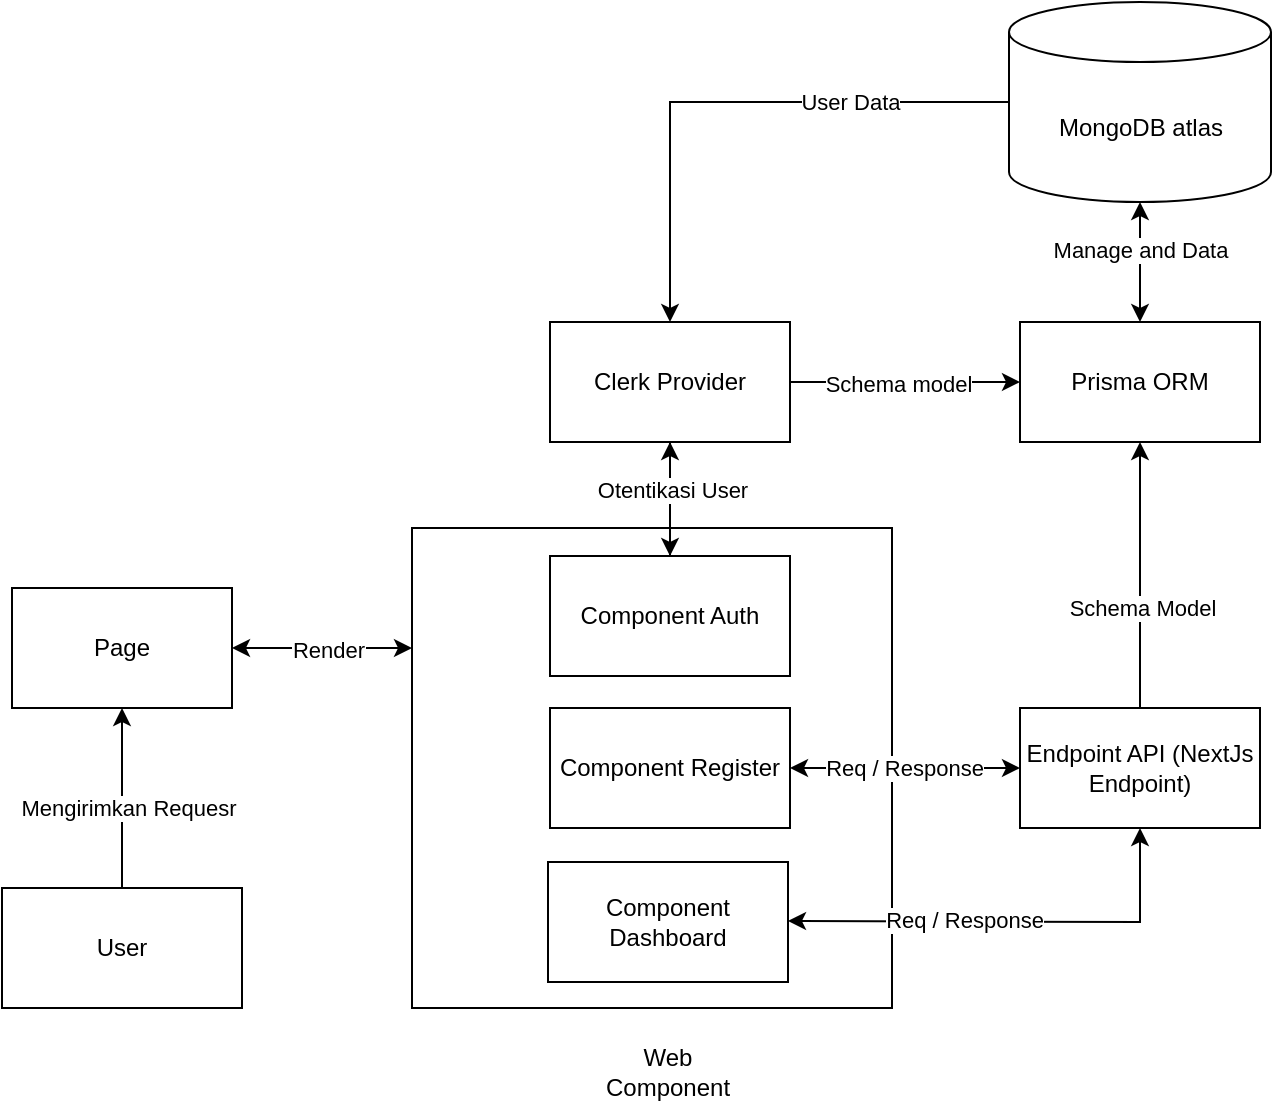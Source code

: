 <mxfile version="26.0.5">
  <diagram name="Halaman-1" id="rl3kiQDVvxNNjPm07R6a">
    <mxGraphModel dx="1221" dy="618" grid="1" gridSize="10" guides="1" tooltips="1" connect="1" arrows="1" fold="1" page="1" pageScale="1" pageWidth="827" pageHeight="1169" math="0" shadow="0">
      <root>
        <mxCell id="0" />
        <mxCell id="1" parent="0" />
        <mxCell id="YM_60d5EjYrt5BhQnXYf-31" value="" style="whiteSpace=wrap;html=1;aspect=fixed;" parent="1" vertex="1">
          <mxGeometry x="300" y="443" width="240" height="240" as="geometry" />
        </mxCell>
        <mxCell id="YM_60d5EjYrt5BhQnXYf-6" style="edgeStyle=orthogonalEdgeStyle;rounded=0;orthogonalLoop=1;jettySize=auto;html=1;entryX=0.5;entryY=1;entryDx=0;entryDy=0;" parent="1" source="YM_60d5EjYrt5BhQnXYf-1" target="YM_60d5EjYrt5BhQnXYf-3" edge="1">
          <mxGeometry relative="1" as="geometry" />
        </mxCell>
        <mxCell id="YM_60d5EjYrt5BhQnXYf-7" value="Mengirimkan Requesr" style="edgeLabel;html=1;align=center;verticalAlign=middle;resizable=0;points=[];" parent="YM_60d5EjYrt5BhQnXYf-6" vertex="1" connectable="0">
          <mxGeometry x="-0.104" y="-3" relative="1" as="geometry">
            <mxPoint as="offset" />
          </mxGeometry>
        </mxCell>
        <mxCell id="YM_60d5EjYrt5BhQnXYf-1" value="User" style="rounded=0;whiteSpace=wrap;html=1;" parent="1" vertex="1">
          <mxGeometry x="95" y="623" width="120" height="60" as="geometry" />
        </mxCell>
        <mxCell id="YM_60d5EjYrt5BhQnXYf-11" style="edgeStyle=orthogonalEdgeStyle;rounded=0;orthogonalLoop=1;jettySize=auto;html=1;entryX=0.5;entryY=1;entryDx=0;entryDy=0;" parent="1" source="YM_60d5EjYrt5BhQnXYf-2" target="YM_60d5EjYrt5BhQnXYf-9" edge="1">
          <mxGeometry relative="1" as="geometry" />
        </mxCell>
        <mxCell id="YM_60d5EjYrt5BhQnXYf-2" value="Component Auth" style="rounded=0;whiteSpace=wrap;html=1;" parent="1" vertex="1">
          <mxGeometry x="369" y="457" width="120" height="60" as="geometry" />
        </mxCell>
        <mxCell id="YM_60d5EjYrt5BhQnXYf-3" value="Page" style="rounded=0;whiteSpace=wrap;html=1;" parent="1" vertex="1">
          <mxGeometry x="100" y="473" width="110" height="60" as="geometry" />
        </mxCell>
        <mxCell id="YM_60d5EjYrt5BhQnXYf-14" style="edgeStyle=orthogonalEdgeStyle;rounded=0;orthogonalLoop=1;jettySize=auto;html=1;" parent="1" source="YM_60d5EjYrt5BhQnXYf-9" target="YM_60d5EjYrt5BhQnXYf-13" edge="1">
          <mxGeometry relative="1" as="geometry" />
        </mxCell>
        <mxCell id="YM_60d5EjYrt5BhQnXYf-15" value="Schema model" style="edgeLabel;html=1;align=center;verticalAlign=middle;resizable=0;points=[];" parent="YM_60d5EjYrt5BhQnXYf-14" vertex="1" connectable="0">
          <mxGeometry x="-0.059" y="-1" relative="1" as="geometry">
            <mxPoint as="offset" />
          </mxGeometry>
        </mxCell>
        <mxCell id="YM_60d5EjYrt5BhQnXYf-21" style="edgeStyle=orthogonalEdgeStyle;rounded=0;orthogonalLoop=1;jettySize=auto;html=1;" parent="1" source="YM_60d5EjYrt5BhQnXYf-9" target="YM_60d5EjYrt5BhQnXYf-2" edge="1">
          <mxGeometry relative="1" as="geometry" />
        </mxCell>
        <mxCell id="YM_60d5EjYrt5BhQnXYf-22" value="Otentikasi User" style="edgeLabel;html=1;align=center;verticalAlign=middle;resizable=0;points=[];" parent="YM_60d5EjYrt5BhQnXYf-21" vertex="1" connectable="0">
          <mxGeometry x="-0.173" y="1" relative="1" as="geometry">
            <mxPoint as="offset" />
          </mxGeometry>
        </mxCell>
        <mxCell id="YM_60d5EjYrt5BhQnXYf-9" value="Clerk Provider" style="rounded=0;whiteSpace=wrap;html=1;" parent="1" vertex="1">
          <mxGeometry x="369" y="340" width="120" height="60" as="geometry" />
        </mxCell>
        <mxCell id="YM_60d5EjYrt5BhQnXYf-13" value="Prisma ORM" style="rounded=0;whiteSpace=wrap;html=1;" parent="1" vertex="1">
          <mxGeometry x="604" y="340" width="120" height="60" as="geometry" />
        </mxCell>
        <mxCell id="YM_60d5EjYrt5BhQnXYf-23" style="edgeStyle=orthogonalEdgeStyle;rounded=0;orthogonalLoop=1;jettySize=auto;html=1;entryX=0.5;entryY=0;entryDx=0;entryDy=0;" parent="1" source="YM_60d5EjYrt5BhQnXYf-19" target="YM_60d5EjYrt5BhQnXYf-9" edge="1">
          <mxGeometry relative="1" as="geometry" />
        </mxCell>
        <mxCell id="YM_60d5EjYrt5BhQnXYf-24" value="User Data" style="edgeLabel;html=1;align=center;verticalAlign=middle;resizable=0;points=[];" parent="YM_60d5EjYrt5BhQnXYf-23" vertex="1" connectable="0">
          <mxGeometry x="-0.427" relative="1" as="geometry">
            <mxPoint as="offset" />
          </mxGeometry>
        </mxCell>
        <mxCell id="YM_60d5EjYrt5BhQnXYf-19" value="MongoDB atlas" style="shape=cylinder3;whiteSpace=wrap;html=1;boundedLbl=1;backgroundOutline=1;size=15;" parent="1" vertex="1">
          <mxGeometry x="598.5" y="180" width="131" height="100" as="geometry" />
        </mxCell>
        <mxCell id="YM_60d5EjYrt5BhQnXYf-25" value="Component Register" style="rounded=0;whiteSpace=wrap;html=1;" parent="1" vertex="1">
          <mxGeometry x="369" y="533" width="120" height="60" as="geometry" />
        </mxCell>
        <mxCell id="YM_60d5EjYrt5BhQnXYf-34" value="" style="endArrow=classic;startArrow=classic;html=1;rounded=0;exitX=1;exitY=0.5;exitDx=0;exitDy=0;entryX=0;entryY=0.25;entryDx=0;entryDy=0;" parent="1" source="YM_60d5EjYrt5BhQnXYf-3" target="YM_60d5EjYrt5BhQnXYf-31" edge="1">
          <mxGeometry width="50" height="50" relative="1" as="geometry">
            <mxPoint x="278" y="460" as="sourcePoint" />
            <mxPoint x="328" y="410" as="targetPoint" />
          </mxGeometry>
        </mxCell>
        <mxCell id="YM_60d5EjYrt5BhQnXYf-35" value="Render" style="edgeLabel;html=1;align=center;verticalAlign=middle;resizable=0;points=[];" parent="YM_60d5EjYrt5BhQnXYf-34" vertex="1" connectable="0">
          <mxGeometry x="0.061" y="-1" relative="1" as="geometry">
            <mxPoint as="offset" />
          </mxGeometry>
        </mxCell>
        <mxCell id="YM_60d5EjYrt5BhQnXYf-36" value="Web Component" style="text;html=1;align=center;verticalAlign=middle;whiteSpace=wrap;rounded=0;" parent="1" vertex="1">
          <mxGeometry x="398" y="700" width="60" height="30" as="geometry" />
        </mxCell>
        <mxCell id="-WHmL0CJbntDUcj06zTi-14" style="edgeStyle=orthogonalEdgeStyle;rounded=0;orthogonalLoop=1;jettySize=auto;html=1;entryX=0.5;entryY=1;entryDx=0;entryDy=0;" edge="1" parent="1" source="-WHmL0CJbntDUcj06zTi-1" target="YM_60d5EjYrt5BhQnXYf-13">
          <mxGeometry relative="1" as="geometry" />
        </mxCell>
        <mxCell id="-WHmL0CJbntDUcj06zTi-15" value="Schema Model" style="edgeLabel;html=1;align=center;verticalAlign=middle;resizable=0;points=[];" vertex="1" connectable="0" parent="-WHmL0CJbntDUcj06zTi-14">
          <mxGeometry x="-0.243" y="-1" relative="1" as="geometry">
            <mxPoint as="offset" />
          </mxGeometry>
        </mxCell>
        <mxCell id="-WHmL0CJbntDUcj06zTi-1" value="Endpoint API (NextJs Endpoint)" style="rounded=0;whiteSpace=wrap;html=1;" vertex="1" parent="1">
          <mxGeometry x="604" y="533" width="120" height="60" as="geometry" />
        </mxCell>
        <mxCell id="-WHmL0CJbntDUcj06zTi-6" value="Component Dashboard" style="rounded=0;whiteSpace=wrap;html=1;" vertex="1" parent="1">
          <mxGeometry x="368" y="610" width="120" height="60" as="geometry" />
        </mxCell>
        <mxCell id="-WHmL0CJbntDUcj06zTi-10" value="" style="endArrow=classic;startArrow=classic;html=1;rounded=0;entryX=0;entryY=0.5;entryDx=0;entryDy=0;exitX=1;exitY=0.5;exitDx=0;exitDy=0;" edge="1" parent="1" source="YM_60d5EjYrt5BhQnXYf-25" target="-WHmL0CJbntDUcj06zTi-1">
          <mxGeometry width="50" height="50" relative="1" as="geometry">
            <mxPoint x="390" y="550" as="sourcePoint" />
            <mxPoint x="440" y="500" as="targetPoint" />
          </mxGeometry>
        </mxCell>
        <mxCell id="-WHmL0CJbntDUcj06zTi-12" value="Req / Response" style="edgeLabel;html=1;align=center;verticalAlign=middle;resizable=0;points=[];" vertex="1" connectable="0" parent="-WHmL0CJbntDUcj06zTi-10">
          <mxGeometry x="-0.015" relative="1" as="geometry">
            <mxPoint as="offset" />
          </mxGeometry>
        </mxCell>
        <mxCell id="-WHmL0CJbntDUcj06zTi-11" value="" style="endArrow=classic;startArrow=classic;html=1;rounded=0;entryX=0.5;entryY=1;entryDx=0;entryDy=0;exitX=1;exitY=0.5;exitDx=0;exitDy=0;" edge="1" parent="1" target="-WHmL0CJbntDUcj06zTi-1">
          <mxGeometry width="50" height="50" relative="1" as="geometry">
            <mxPoint x="488" y="639.5" as="sourcePoint" />
            <mxPoint x="603" y="639.5" as="targetPoint" />
            <Array as="points">
              <mxPoint x="664" y="640" />
            </Array>
          </mxGeometry>
        </mxCell>
        <mxCell id="-WHmL0CJbntDUcj06zTi-13" value="Req / Response" style="edgeLabel;html=1;align=center;verticalAlign=middle;resizable=0;points=[];" vertex="1" connectable="0" parent="-WHmL0CJbntDUcj06zTi-11">
          <mxGeometry x="-0.214" y="1" relative="1" as="geometry">
            <mxPoint as="offset" />
          </mxGeometry>
        </mxCell>
        <mxCell id="-WHmL0CJbntDUcj06zTi-19" value="" style="endArrow=classic;startArrow=classic;html=1;rounded=0;entryX=0.5;entryY=1;entryDx=0;entryDy=0;entryPerimeter=0;" edge="1" parent="1" source="YM_60d5EjYrt5BhQnXYf-13" target="YM_60d5EjYrt5BhQnXYf-19">
          <mxGeometry width="50" height="50" relative="1" as="geometry">
            <mxPoint x="420" y="480" as="sourcePoint" />
            <mxPoint x="470" y="430" as="targetPoint" />
          </mxGeometry>
        </mxCell>
        <mxCell id="-WHmL0CJbntDUcj06zTi-20" value="Manage and Data" style="edgeLabel;html=1;align=center;verticalAlign=middle;resizable=0;points=[];" vertex="1" connectable="0" parent="-WHmL0CJbntDUcj06zTi-19">
          <mxGeometry x="0.201" y="2" relative="1" as="geometry">
            <mxPoint x="2" as="offset" />
          </mxGeometry>
        </mxCell>
      </root>
    </mxGraphModel>
  </diagram>
</mxfile>
